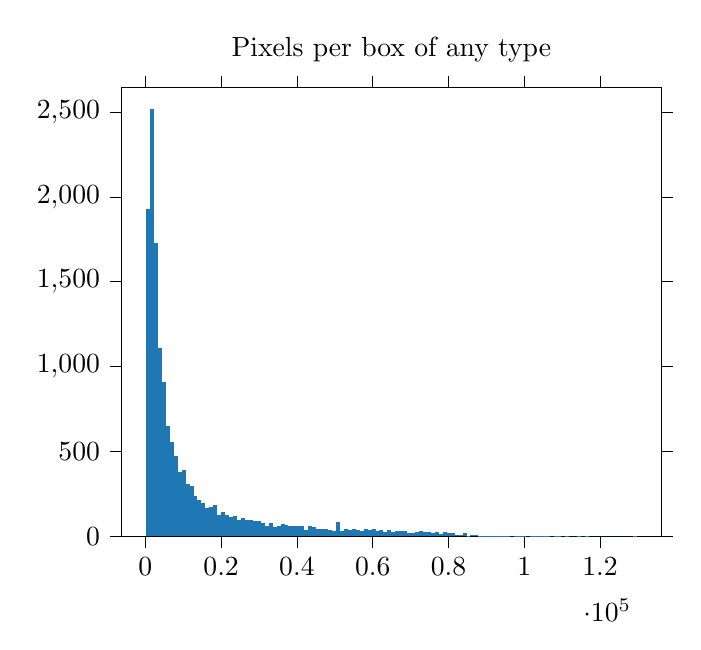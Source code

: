 % This file was created by tikzplotlib v0.8.5.
\begin{tikzpicture}

\definecolor{color0}{rgb}{0.122,0.467,0.706}

\begin{axis}[
tick align=outside,
tick pos=both,
title={Pixels per box of any type},
x grid style={white!69.02!black},
xmin=-6289.721, xmax=136128.628,
xtick style={color=black},
y grid style={white!69.02!black},
ymin=0, ymax=2641.8,
ytick style={color=black}
]
\draw[fill=color0,draw opacity=0] (axis cs:183.84,0) rectangle (axis cs:1227.963,1931);
\draw[fill=color0,draw opacity=0] (axis cs:1227.963,0) rectangle (axis cs:2272.086,2516);
\draw[fill=color0,draw opacity=0] (axis cs:2272.086,0) rectangle (axis cs:3316.208,1726);
\draw[fill=color0,draw opacity=0] (axis cs:3316.208,0) rectangle (axis cs:4360.331,1111);
\draw[fill=color0,draw opacity=0] (axis cs:4360.331,0) rectangle (axis cs:5404.454,911);
\draw[fill=color0,draw opacity=0] (axis cs:5404.454,0) rectangle (axis cs:6448.577,647);
\draw[fill=color0,draw opacity=0] (axis cs:6448.577,0) rectangle (axis cs:7492.7,553);
\draw[fill=color0,draw opacity=0] (axis cs:7492.7,0) rectangle (axis cs:8536.822,474);
\draw[fill=color0,draw opacity=0] (axis cs:8536.822,0) rectangle (axis cs:9580.945,378);
\draw[fill=color0,draw opacity=0] (axis cs:9580.945,0) rectangle (axis cs:10625.068,388);
\draw[fill=color0,draw opacity=0] (axis cs:10625.068,0) rectangle (axis cs:11669.191,308);
\draw[fill=color0,draw opacity=0] (axis cs:11669.191,0) rectangle (axis cs:12713.314,296);
\draw[fill=color0,draw opacity=0] (axis cs:12713.314,0) rectangle (axis cs:13757.436,235);
\draw[fill=color0,draw opacity=0] (axis cs:13757.436,0) rectangle (axis cs:14801.559,213);
\draw[fill=color0,draw opacity=0] (axis cs:14801.559,0) rectangle (axis cs:15845.682,193);
\draw[fill=color0,draw opacity=0] (axis cs:15845.682,0) rectangle (axis cs:16889.805,169);
\draw[fill=color0,draw opacity=0] (axis cs:16889.805,0) rectangle (axis cs:17933.928,170);
\draw[fill=color0,draw opacity=0] (axis cs:17933.928,0) rectangle (axis cs:18978.05,182);
\draw[fill=color0,draw opacity=0] (axis cs:18978.05,0) rectangle (axis cs:20022.173,124);
\draw[fill=color0,draw opacity=0] (axis cs:20022.173,0) rectangle (axis cs:21066.296,140);
\draw[fill=color0,draw opacity=0] (axis cs:21066.296,0) rectangle (axis cs:22110.419,127);
\draw[fill=color0,draw opacity=0] (axis cs:22110.419,0) rectangle (axis cs:23154.541,111);
\draw[fill=color0,draw opacity=0] (axis cs:23154.541,0) rectangle (axis cs:24198.664,118);
\draw[fill=color0,draw opacity=0] (axis cs:24198.664,0) rectangle (axis cs:25242.787,98);
\draw[fill=color0,draw opacity=0] (axis cs:25242.787,0) rectangle (axis cs:26286.91,105);
\draw[fill=color0,draw opacity=0] (axis cs:26286.91,0) rectangle (axis cs:27331.033,96);
\draw[fill=color0,draw opacity=0] (axis cs:27331.033,0) rectangle (axis cs:28375.155,94);
\draw[fill=color0,draw opacity=0] (axis cs:28375.155,0) rectangle (axis cs:29419.278,91);
\draw[fill=color0,draw opacity=0] (axis cs:29419.278,0) rectangle (axis cs:30463.401,92);
\draw[fill=color0,draw opacity=0] (axis cs:30463.401,0) rectangle (axis cs:31507.524,80);
\draw[fill=color0,draw opacity=0] (axis cs:31507.524,0) rectangle (axis cs:32551.647,58);
\draw[fill=color0,draw opacity=0] (axis cs:32551.647,0) rectangle (axis cs:33595.769,77);
\draw[fill=color0,draw opacity=0] (axis cs:33595.769,0) rectangle (axis cs:34639.892,57);
\draw[fill=color0,draw opacity=0] (axis cs:34639.892,0) rectangle (axis cs:35684.015,62);
\draw[fill=color0,draw opacity=0] (axis cs:35684.015,0) rectangle (axis cs:36728.138,69);
\draw[fill=color0,draw opacity=0] (axis cs:36728.138,0) rectangle (axis cs:37772.261,65);
\draw[fill=color0,draw opacity=0] (axis cs:37772.261,0) rectangle (axis cs:38816.383,60);
\draw[fill=color0,draw opacity=0] (axis cs:38816.383,0) rectangle (axis cs:39860.506,58);
\draw[fill=color0,draw opacity=0] (axis cs:39860.506,0) rectangle (axis cs:40904.629,61);
\draw[fill=color0,draw opacity=0] (axis cs:40904.629,0) rectangle (axis cs:41948.752,58);
\draw[fill=color0,draw opacity=0] (axis cs:41948.752,0) rectangle (axis cs:42992.875,36);
\draw[fill=color0,draw opacity=0] (axis cs:42992.875,0) rectangle (axis cs:44036.997,58);
\draw[fill=color0,draw opacity=0] (axis cs:44036.997,0) rectangle (axis cs:45081.12,57);
\draw[fill=color0,draw opacity=0] (axis cs:45081.12,0) rectangle (axis cs:46125.243,40);
\draw[fill=color0,draw opacity=0] (axis cs:46125.243,0) rectangle (axis cs:47169.366,45);
\draw[fill=color0,draw opacity=0] (axis cs:47169.366,0) rectangle (axis cs:48213.489,43);
\draw[fill=color0,draw opacity=0] (axis cs:48213.489,0) rectangle (axis cs:49257.611,36);
\draw[fill=color0,draw opacity=0] (axis cs:49257.611,0) rectangle (axis cs:50301.734,30);
\draw[fill=color0,draw opacity=0] (axis cs:50301.734,0) rectangle (axis cs:51345.857,84);
\draw[fill=color0,draw opacity=0] (axis cs:51345.857,0) rectangle (axis cs:52389.98,33);
\draw[fill=color0,draw opacity=0] (axis cs:52389.98,0) rectangle (axis cs:53434.103,45);
\draw[fill=color0,draw opacity=0] (axis cs:53434.103,0) rectangle (axis cs:54478.225,35);
\draw[fill=color0,draw opacity=0] (axis cs:54478.225,0) rectangle (axis cs:55522.348,41);
\draw[fill=color0,draw opacity=0] (axis cs:55522.348,0) rectangle (axis cs:56566.471,38);
\draw[fill=color0,draw opacity=0] (axis cs:56566.471,0) rectangle (axis cs:57610.594,33);
\draw[fill=color0,draw opacity=0] (axis cs:57610.594,0) rectangle (axis cs:58654.716,42);
\draw[fill=color0,draw opacity=0] (axis cs:58654.716,0) rectangle (axis cs:59698.839,34);
\draw[fill=color0,draw opacity=0] (axis cs:59698.839,0) rectangle (axis cs:60742.962,41);
\draw[fill=color0,draw opacity=0] (axis cs:60742.962,0) rectangle (axis cs:61787.085,29);
\draw[fill=color0,draw opacity=0] (axis cs:61787.085,0) rectangle (axis cs:62831.208,37);
\draw[fill=color0,draw opacity=0] (axis cs:62831.208,0) rectangle (axis cs:63875.33,25);
\draw[fill=color0,draw opacity=0] (axis cs:63875.33,0) rectangle (axis cs:64919.453,34);
\draw[fill=color0,draw opacity=0] (axis cs:64919.453,0) rectangle (axis cs:65963.576,23);
\draw[fill=color0,draw opacity=0] (axis cs:65963.576,0) rectangle (axis cs:67007.699,28);
\draw[fill=color0,draw opacity=0] (axis cs:67007.699,0) rectangle (axis cs:68051.822,32);
\draw[fill=color0,draw opacity=0] (axis cs:68051.822,0) rectangle (axis cs:69095.944,32);
\draw[fill=color0,draw opacity=0] (axis cs:69095.944,0) rectangle (axis cs:70140.067,20);
\draw[fill=color0,draw opacity=0] (axis cs:70140.067,0) rectangle (axis cs:71184.19,19);
\draw[fill=color0,draw opacity=0] (axis cs:71184.19,0) rectangle (axis cs:72228.313,26);
\draw[fill=color0,draw opacity=0] (axis cs:72228.313,0) rectangle (axis cs:73272.436,28);
\draw[fill=color0,draw opacity=0] (axis cs:73272.436,0) rectangle (axis cs:74316.558,23);
\draw[fill=color0,draw opacity=0] (axis cs:74316.558,0) rectangle (axis cs:75360.681,24);
\draw[fill=color0,draw opacity=0] (axis cs:75360.681,0) rectangle (axis cs:76404.804,16);
\draw[fill=color0,draw opacity=0] (axis cs:76404.804,0) rectangle (axis cs:77448.927,25);
\draw[fill=color0,draw opacity=0] (axis cs:77448.927,0) rectangle (axis cs:78493.05,13);
\draw[fill=color0,draw opacity=0] (axis cs:78493.05,0) rectangle (axis cs:79537.172,22);
\draw[fill=color0,draw opacity=0] (axis cs:79537.172,0) rectangle (axis cs:80581.295,21);
\draw[fill=color0,draw opacity=0] (axis cs:80581.295,0) rectangle (axis cs:81625.418,16);
\draw[fill=color0,draw opacity=0] (axis cs:81625.418,0) rectangle (axis cs:82669.541,9);
\draw[fill=color0,draw opacity=0] (axis cs:82669.541,0) rectangle (axis cs:83713.664,7);
\draw[fill=color0,draw opacity=0] (axis cs:83713.664,0) rectangle (axis cs:84757.786,16);
\draw[fill=color0,draw opacity=0] (axis cs:84757.786,0) rectangle (axis cs:85801.909,4);
\draw[fill=color0,draw opacity=0] (axis cs:85801.909,0) rectangle (axis cs:86846.032,6);
\draw[fill=color0,draw opacity=0] (axis cs:86846.032,0) rectangle (axis cs:87890.155,8);
\draw[fill=color0,draw opacity=0] (axis cs:87890.155,0) rectangle (axis cs:88934.278,4);
\draw[fill=color0,draw opacity=0] (axis cs:88934.278,0) rectangle (axis cs:89978.4,3);
\draw[fill=color0,draw opacity=0] (axis cs:89978.4,0) rectangle (axis cs:91022.523,3);
\draw[fill=color0,draw opacity=0] (axis cs:91022.523,0) rectangle (axis cs:92066.646,4);
\draw[fill=color0,draw opacity=0] (axis cs:92066.646,0) rectangle (axis cs:93110.769,3);
\draw[fill=color0,draw opacity=0] (axis cs:93110.769,0) rectangle (axis cs:94154.891,3);
\draw[fill=color0,draw opacity=0] (axis cs:94154.891,0) rectangle (axis cs:95199.014,1);
\draw[fill=color0,draw opacity=0] (axis cs:95199.014,0) rectangle (axis cs:96243.137,4);
\draw[fill=color0,draw opacity=0] (axis cs:96243.137,0) rectangle (axis cs:97287.26,0);
\draw[fill=color0,draw opacity=0] (axis cs:97287.26,0) rectangle (axis cs:98331.383,2);
\draw[fill=color0,draw opacity=0] (axis cs:98331.383,0) rectangle (axis cs:99375.505,1);
\draw[fill=color0,draw opacity=0] (axis cs:99375.505,0) rectangle (axis cs:100419.628,2);
\draw[fill=color0,draw opacity=0] (axis cs:100419.628,0) rectangle (axis cs:101463.751,0);
\draw[fill=color0,draw opacity=0] (axis cs:101463.751,0) rectangle (axis cs:102507.874,3);
\draw[fill=color0,draw opacity=0] (axis cs:102507.874,0) rectangle (axis cs:103551.997,3);
\draw[fill=color0,draw opacity=0] (axis cs:103551.997,0) rectangle (axis cs:104596.119,1);
\draw[fill=color0,draw opacity=0] (axis cs:104596.119,0) rectangle (axis cs:105640.242,3);
\draw[fill=color0,draw opacity=0] (axis cs:105640.242,0) rectangle (axis cs:106684.365,2);
\draw[fill=color0,draw opacity=0] (axis cs:106684.365,0) rectangle (axis cs:107728.488,0);
\draw[fill=color0,draw opacity=0] (axis cs:107728.488,0) rectangle (axis cs:108772.611,1);
\draw[fill=color0,draw opacity=0] (axis cs:108772.611,0) rectangle (axis cs:109816.733,1);
\draw[fill=color0,draw opacity=0] (axis cs:109816.733,0) rectangle (axis cs:110860.856,0);
\draw[fill=color0,draw opacity=0] (axis cs:110860.856,0) rectangle (axis cs:111904.979,1);
\draw[fill=color0,draw opacity=0] (axis cs:111904.979,0) rectangle (axis cs:112949.102,0);
\draw[fill=color0,draw opacity=0] (axis cs:112949.102,0) rectangle (axis cs:113993.225,0);
\draw[fill=color0,draw opacity=0] (axis cs:113993.225,0) rectangle (axis cs:115037.347,1);
\draw[fill=color0,draw opacity=0] (axis cs:115037.347,0) rectangle (axis cs:116081.47,0);
\draw[fill=color0,draw opacity=0] (axis cs:116081.47,0) rectangle (axis cs:117125.593,1);
\draw[fill=color0,draw opacity=0] (axis cs:117125.593,0) rectangle (axis cs:118169.716,0);
\draw[fill=color0,draw opacity=0] (axis cs:118169.716,0) rectangle (axis cs:119213.839,0);
\draw[fill=color0,draw opacity=0] (axis cs:119213.839,0) rectangle (axis cs:120257.961,0);
\draw[fill=color0,draw opacity=0] (axis cs:120257.961,0) rectangle (axis cs:121302.084,0);
\draw[fill=color0,draw opacity=0] (axis cs:121302.084,0) rectangle (axis cs:122346.207,0);
\draw[fill=color0,draw opacity=0] (axis cs:122346.207,0) rectangle (axis cs:123390.33,0);
\draw[fill=color0,draw opacity=0] (axis cs:123390.33,0) rectangle (axis cs:124434.453,0);
\draw[fill=color0,draw opacity=0] (axis cs:124434.453,0) rectangle (axis cs:125478.575,0);
\draw[fill=color0,draw opacity=0] (axis cs:125478.575,0) rectangle (axis cs:126522.698,0);
\draw[fill=color0,draw opacity=0] (axis cs:126522.698,0) rectangle (axis cs:127566.821,0);
\draw[fill=color0,draw opacity=0] (axis cs:127566.821,0) rectangle (axis cs:128610.944,0);
\draw[fill=color0,draw opacity=0] (axis cs:128610.944,0) rectangle (axis cs:129655.067,1);
\end{axis}

\end{tikzpicture}
